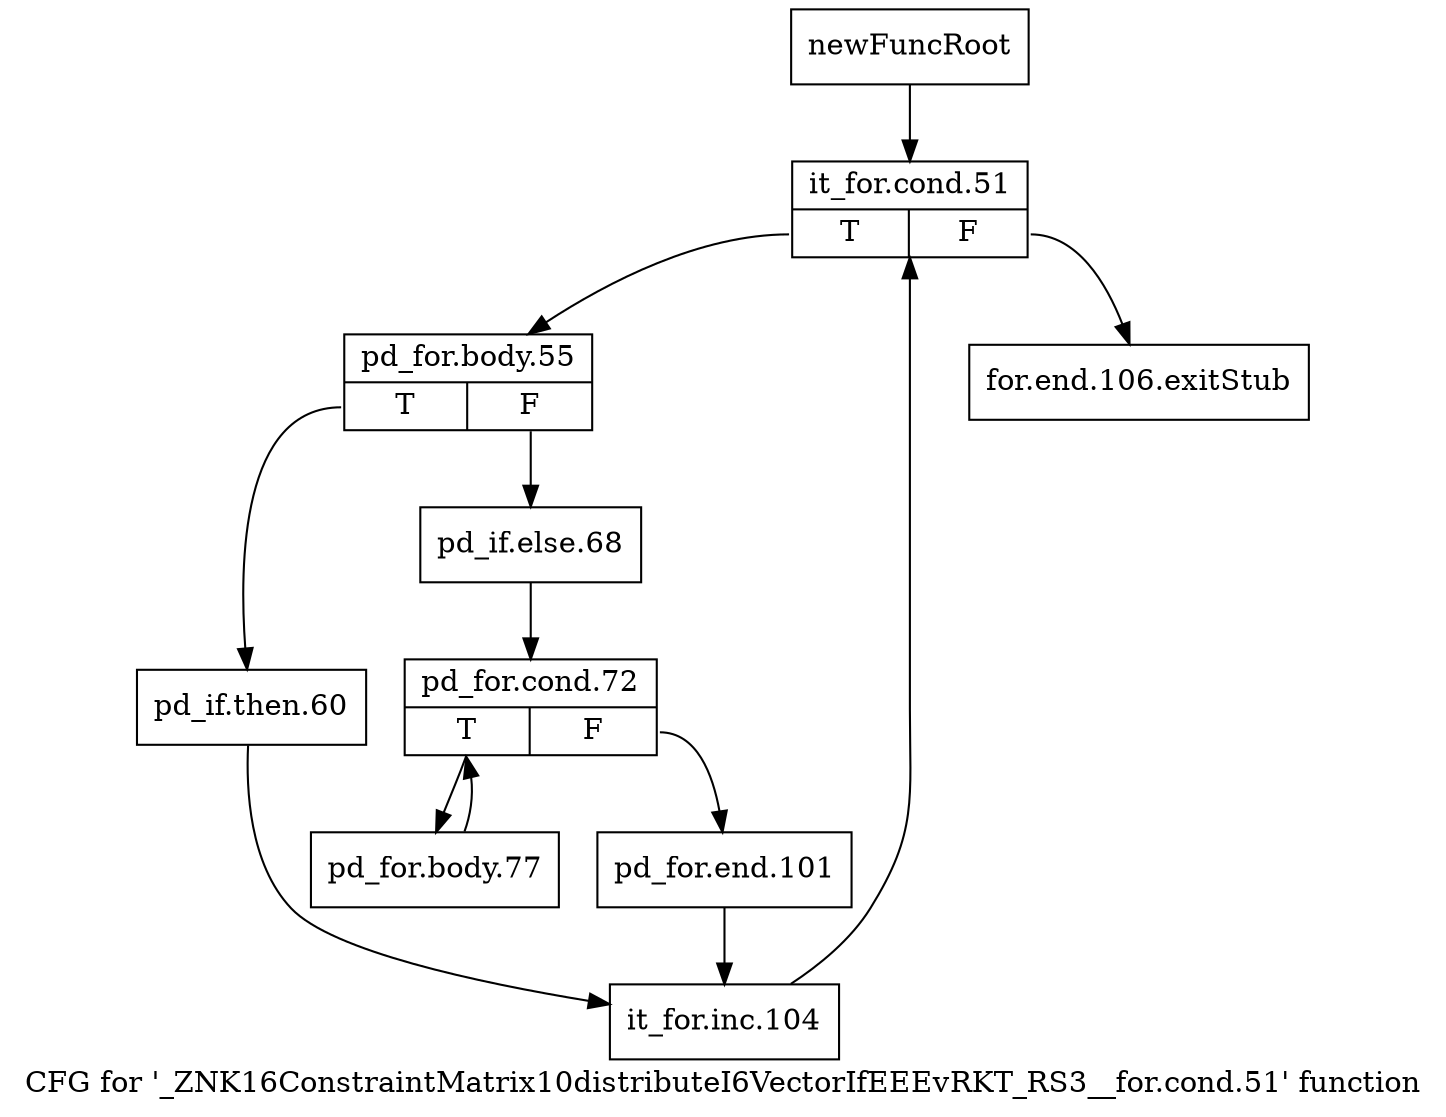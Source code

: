 digraph "CFG for '_ZNK16ConstraintMatrix10distributeI6VectorIfEEEvRKT_RS3__for.cond.51' function" {
	label="CFG for '_ZNK16ConstraintMatrix10distributeI6VectorIfEEEvRKT_RS3__for.cond.51' function";

	Node0x8ededf0 [shape=record,label="{newFuncRoot}"];
	Node0x8ededf0 -> Node0x8edee90;
	Node0x8edee40 [shape=record,label="{for.end.106.exitStub}"];
	Node0x8edee90 [shape=record,label="{it_for.cond.51|{<s0>T|<s1>F}}"];
	Node0x8edee90:s0 -> Node0x8edeee0;
	Node0x8edee90:s1 -> Node0x8edee40;
	Node0x8edeee0 [shape=record,label="{pd_for.body.55|{<s0>T|<s1>F}}"];
	Node0x8edeee0:s0 -> Node0x8edf070;
	Node0x8edeee0:s1 -> Node0x8edef30;
	Node0x8edef30 [shape=record,label="{pd_if.else.68}"];
	Node0x8edef30 -> Node0x8edef80;
	Node0x8edef80 [shape=record,label="{pd_for.cond.72|{<s0>T|<s1>F}}"];
	Node0x8edef80:s0 -> Node0x8edf020;
	Node0x8edef80:s1 -> Node0x8edefd0;
	Node0x8edefd0 [shape=record,label="{pd_for.end.101}"];
	Node0x8edefd0 -> Node0x8edf0c0;
	Node0x8edf020 [shape=record,label="{pd_for.body.77}"];
	Node0x8edf020 -> Node0x8edef80;
	Node0x8edf070 [shape=record,label="{pd_if.then.60}"];
	Node0x8edf070 -> Node0x8edf0c0;
	Node0x8edf0c0 [shape=record,label="{it_for.inc.104}"];
	Node0x8edf0c0 -> Node0x8edee90;
}
